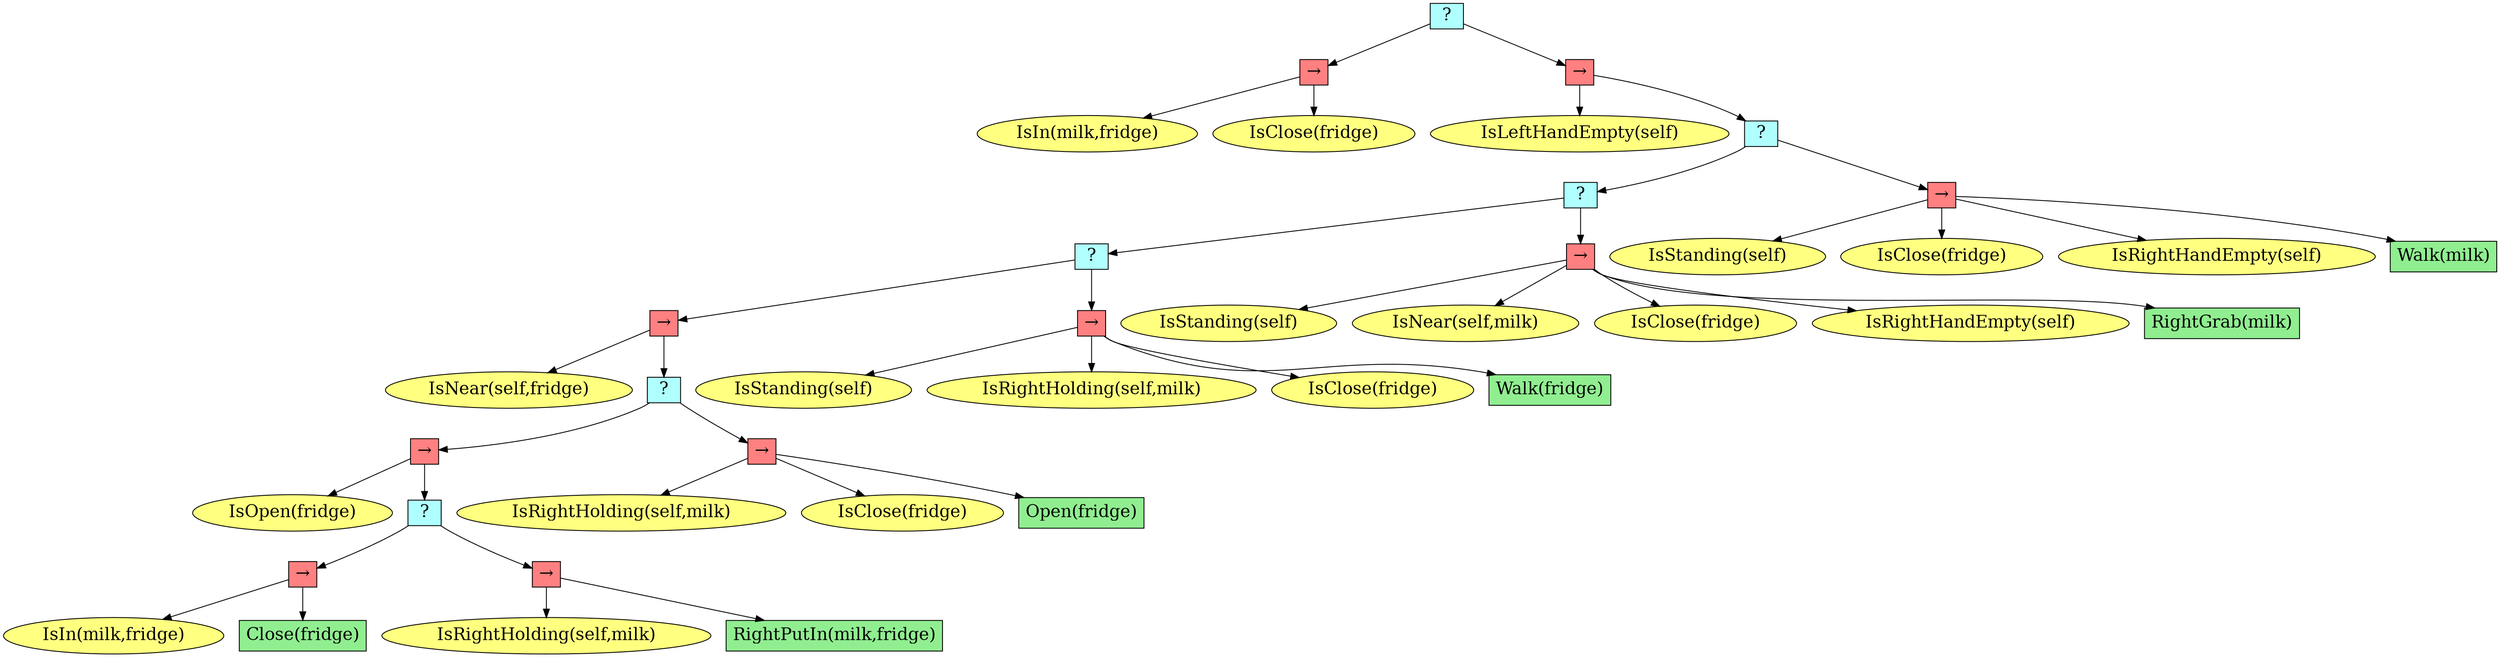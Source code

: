 digraph pastafarianism {
ordering=out;
graph [fontname="times-roman"];
node [fontname="times-roman"];
edge [fontname="times-roman"];
"0ff2f29c-59ca-404a-91df-083d7f1b46c2" [fillcolor="#B0FFFF", fontcolor=black, fontsize=20, height=0.01, label=" ? ", shape=box, style=filled, width=0.01];
"c3eb1a31-4313-4d1c-be7a-06699e86dfc3" [fillcolor="#FF8080", fontcolor=black, fontsize=20, height=0.01, label="&rarr;", shape=box, style=filled, width=0.01];
"0ff2f29c-59ca-404a-91df-083d7f1b46c2" -> "c3eb1a31-4313-4d1c-be7a-06699e86dfc3";
"401156fb-dd53-4c6d-8c5a-5f727b43e193" [fillcolor="#FFFF80", fontcolor=black, fontsize=20, label="IsIn(milk,fridge)", shape=ellipse, style=filled];
"c3eb1a31-4313-4d1c-be7a-06699e86dfc3" -> "401156fb-dd53-4c6d-8c5a-5f727b43e193";
"8f191f82-4836-48e1-b51f-83f53a5484be" [fillcolor="#FFFF80", fontcolor=black, fontsize=20, label="IsClose(fridge)", shape=ellipse, style=filled];
"c3eb1a31-4313-4d1c-be7a-06699e86dfc3" -> "8f191f82-4836-48e1-b51f-83f53a5484be";
"5f762901-cb84-4e6f-96b3-1f6f1cc7e2ce" [fillcolor="#FF8080", fontcolor=black, fontsize=20, height=0.01, label="&rarr;", shape=box, style=filled, width=0.01];
"0ff2f29c-59ca-404a-91df-083d7f1b46c2" -> "5f762901-cb84-4e6f-96b3-1f6f1cc7e2ce";
"1b27dd26-4c40-42d9-aa45-86ad0919f6d0" [fillcolor="#FFFF80", fontcolor=black, fontsize=20, label="IsLeftHandEmpty(self)", shape=ellipse, style=filled];
"5f762901-cb84-4e6f-96b3-1f6f1cc7e2ce" -> "1b27dd26-4c40-42d9-aa45-86ad0919f6d0";
"0fd3e705-dbc1-4725-85dd-41757e824dd5" [fillcolor="#B0FFFF", fontcolor=black, fontsize=20, height=0.01, label=" ? ", shape=box, style=filled, width=0.01];
"5f762901-cb84-4e6f-96b3-1f6f1cc7e2ce" -> "0fd3e705-dbc1-4725-85dd-41757e824dd5";
"685adf4d-1df5-4803-836e-9c69271d6c0b" [fillcolor="#B0FFFF", fontcolor=black, fontsize=20, height=0.01, label=" ? ", shape=box, style=filled, width=0.01];
"0fd3e705-dbc1-4725-85dd-41757e824dd5" -> "685adf4d-1df5-4803-836e-9c69271d6c0b";
"ab850faf-9b66-41be-aaf3-32202649e696" [fillcolor="#B0FFFF", fontcolor=black, fontsize=20, height=0.01, label=" ? ", shape=box, style=filled, width=0.01];
"685adf4d-1df5-4803-836e-9c69271d6c0b" -> "ab850faf-9b66-41be-aaf3-32202649e696";
"b70e05e9-beda-42d8-8840-db8956a49770" [fillcolor="#FF8080", fontcolor=black, fontsize=20, height=0.01, label="&rarr;", shape=box, style=filled, width=0.01];
"ab850faf-9b66-41be-aaf3-32202649e696" -> "b70e05e9-beda-42d8-8840-db8956a49770";
"69596cab-0ec0-4671-ad32-7f65caf12cbc" [fillcolor="#FFFF80", fontcolor=black, fontsize=20, label="IsNear(self,fridge)", shape=ellipse, style=filled];
"b70e05e9-beda-42d8-8840-db8956a49770" -> "69596cab-0ec0-4671-ad32-7f65caf12cbc";
"817ec892-dbf3-4245-bdfb-0e2dbce65e16" [fillcolor="#B0FFFF", fontcolor=black, fontsize=20, height=0.01, label=" ? ", shape=box, style=filled, width=0.01];
"b70e05e9-beda-42d8-8840-db8956a49770" -> "817ec892-dbf3-4245-bdfb-0e2dbce65e16";
"c7af506c-df6f-49f1-9744-16bbf092ebf1" [fillcolor="#FF8080", fontcolor=black, fontsize=20, height=0.01, label="&rarr;", shape=box, style=filled, width=0.01];
"817ec892-dbf3-4245-bdfb-0e2dbce65e16" -> "c7af506c-df6f-49f1-9744-16bbf092ebf1";
"b981520e-1a88-40a8-b967-018bf059b78b" [fillcolor="#FFFF80", fontcolor=black, fontsize=20, label="IsOpen(fridge)", shape=ellipse, style=filled];
"c7af506c-df6f-49f1-9744-16bbf092ebf1" -> "b981520e-1a88-40a8-b967-018bf059b78b";
"7f4b3de4-1c81-4456-8762-7e232778a9d6" [fillcolor="#B0FFFF", fontcolor=black, fontsize=20, height=0.01, label=" ? ", shape=box, style=filled, width=0.01];
"c7af506c-df6f-49f1-9744-16bbf092ebf1" -> "7f4b3de4-1c81-4456-8762-7e232778a9d6";
"da593a9e-6f53-44f1-a4e6-8fd1f084dfba" [fillcolor="#FF8080", fontcolor=black, fontsize=20, height=0.01, label="&rarr;", shape=box, style=filled, width=0.01];
"7f4b3de4-1c81-4456-8762-7e232778a9d6" -> "da593a9e-6f53-44f1-a4e6-8fd1f084dfba";
"a1940e10-a96b-4ae4-89ab-c658bd7961f8" [fillcolor="#FFFF80", fontcolor=black, fontsize=20, label="IsIn(milk,fridge)", shape=ellipse, style=filled];
"da593a9e-6f53-44f1-a4e6-8fd1f084dfba" -> "a1940e10-a96b-4ae4-89ab-c658bd7961f8";
"fd289a88-9152-4d20-8d91-06b38004735f" [fillcolor=lightgreen, fontcolor=black, fontsize=20, label="Close(fridge)", shape=box, style=filled];
"da593a9e-6f53-44f1-a4e6-8fd1f084dfba" -> "fd289a88-9152-4d20-8d91-06b38004735f";
"4563b2f2-75dd-4046-b034-5eb0f02f7e1f" [fillcolor="#FF8080", fontcolor=black, fontsize=20, height=0.01, label="&rarr;", shape=box, style=filled, width=0.01];
"7f4b3de4-1c81-4456-8762-7e232778a9d6" -> "4563b2f2-75dd-4046-b034-5eb0f02f7e1f";
"68ced8db-cd13-47af-8822-065a961b6999" [fillcolor="#FFFF80", fontcolor=black, fontsize=20, label="IsRightHolding(self,milk)", shape=ellipse, style=filled];
"4563b2f2-75dd-4046-b034-5eb0f02f7e1f" -> "68ced8db-cd13-47af-8822-065a961b6999";
"6dbd1de2-cbdd-4cb2-8a7f-d1746c42a6fa" [fillcolor=lightgreen, fontcolor=black, fontsize=20, label="RightPutIn(milk,fridge)", shape=box, style=filled];
"4563b2f2-75dd-4046-b034-5eb0f02f7e1f" -> "6dbd1de2-cbdd-4cb2-8a7f-d1746c42a6fa";
"d0820be3-59bb-4898-a679-fa1df1afa149" [fillcolor="#FF8080", fontcolor=black, fontsize=20, height=0.01, label="&rarr;", shape=box, style=filled, width=0.01];
"817ec892-dbf3-4245-bdfb-0e2dbce65e16" -> "d0820be3-59bb-4898-a679-fa1df1afa149";
"a838ea8b-6305-4949-a590-649f6d9fbccf" [fillcolor="#FFFF80", fontcolor=black, fontsize=20, label="IsRightHolding(self,milk)", shape=ellipse, style=filled];
"d0820be3-59bb-4898-a679-fa1df1afa149" -> "a838ea8b-6305-4949-a590-649f6d9fbccf";
"e21c2ebb-3f09-4d83-8421-b1edd1f13996" [fillcolor="#FFFF80", fontcolor=black, fontsize=20, label="IsClose(fridge)", shape=ellipse, style=filled];
"d0820be3-59bb-4898-a679-fa1df1afa149" -> "e21c2ebb-3f09-4d83-8421-b1edd1f13996";
"3ef00666-3b84-4520-846e-f2b592624518" [fillcolor=lightgreen, fontcolor=black, fontsize=20, label="Open(fridge)", shape=box, style=filled];
"d0820be3-59bb-4898-a679-fa1df1afa149" -> "3ef00666-3b84-4520-846e-f2b592624518";
"9b314b5e-7750-4e94-bbcc-5f23d82e69c0" [fillcolor="#FF8080", fontcolor=black, fontsize=20, height=0.01, label="&rarr;", shape=box, style=filled, width=0.01];
"ab850faf-9b66-41be-aaf3-32202649e696" -> "9b314b5e-7750-4e94-bbcc-5f23d82e69c0";
"59c1613a-b11c-4503-ae8b-3d77b8984d46" [fillcolor="#FFFF80", fontcolor=black, fontsize=20, label="IsStanding(self)", shape=ellipse, style=filled];
"9b314b5e-7750-4e94-bbcc-5f23d82e69c0" -> "59c1613a-b11c-4503-ae8b-3d77b8984d46";
"f864b317-6fd1-43d6-a667-d4da5a1dc3ae" [fillcolor="#FFFF80", fontcolor=black, fontsize=20, label="IsRightHolding(self,milk)", shape=ellipse, style=filled];
"9b314b5e-7750-4e94-bbcc-5f23d82e69c0" -> "f864b317-6fd1-43d6-a667-d4da5a1dc3ae";
"13d9dc1b-8791-4306-a2c7-317abd56e20b" [fillcolor="#FFFF80", fontcolor=black, fontsize=20, label="IsClose(fridge)", shape=ellipse, style=filled];
"9b314b5e-7750-4e94-bbcc-5f23d82e69c0" -> "13d9dc1b-8791-4306-a2c7-317abd56e20b";
"d31b6991-ad59-471a-ab4a-adda00483f11" [fillcolor=lightgreen, fontcolor=black, fontsize=20, label="Walk(fridge)", shape=box, style=filled];
"9b314b5e-7750-4e94-bbcc-5f23d82e69c0" -> "d31b6991-ad59-471a-ab4a-adda00483f11";
"57ce2600-f282-44b9-91f8-8449b9b641ac" [fillcolor="#FF8080", fontcolor=black, fontsize=20, height=0.01, label="&rarr;", shape=box, style=filled, width=0.01];
"685adf4d-1df5-4803-836e-9c69271d6c0b" -> "57ce2600-f282-44b9-91f8-8449b9b641ac";
"b7dd797f-4322-4c73-97fe-657ac742cd75" [fillcolor="#FFFF80", fontcolor=black, fontsize=20, label="IsStanding(self)", shape=ellipse, style=filled];
"57ce2600-f282-44b9-91f8-8449b9b641ac" -> "b7dd797f-4322-4c73-97fe-657ac742cd75";
"9db701c7-01a0-4673-8d5c-7a02c5cde3a6" [fillcolor="#FFFF80", fontcolor=black, fontsize=20, label="IsNear(self,milk)", shape=ellipse, style=filled];
"57ce2600-f282-44b9-91f8-8449b9b641ac" -> "9db701c7-01a0-4673-8d5c-7a02c5cde3a6";
"e22f8a23-3070-4776-8a02-40f4515df3ee" [fillcolor="#FFFF80", fontcolor=black, fontsize=20, label="IsClose(fridge)", shape=ellipse, style=filled];
"57ce2600-f282-44b9-91f8-8449b9b641ac" -> "e22f8a23-3070-4776-8a02-40f4515df3ee";
"76ba2d7a-49b1-4285-9081-1ee9f1537638" [fillcolor="#FFFF80", fontcolor=black, fontsize=20, label="IsRightHandEmpty(self)", shape=ellipse, style=filled];
"57ce2600-f282-44b9-91f8-8449b9b641ac" -> "76ba2d7a-49b1-4285-9081-1ee9f1537638";
"786592c6-c692-4369-b166-f194b1c31be8" [fillcolor=lightgreen, fontcolor=black, fontsize=20, label="RightGrab(milk)", shape=box, style=filled];
"57ce2600-f282-44b9-91f8-8449b9b641ac" -> "786592c6-c692-4369-b166-f194b1c31be8";
"d3045aaa-f122-4e0f-a38e-bea86d0a59ae" [fillcolor="#FF8080", fontcolor=black, fontsize=20, height=0.01, label="&rarr;", shape=box, style=filled, width=0.01];
"0fd3e705-dbc1-4725-85dd-41757e824dd5" -> "d3045aaa-f122-4e0f-a38e-bea86d0a59ae";
"ef1f7859-540e-4bfe-81b8-d060cce4ebba" [fillcolor="#FFFF80", fontcolor=black, fontsize=20, label="IsStanding(self)", shape=ellipse, style=filled];
"d3045aaa-f122-4e0f-a38e-bea86d0a59ae" -> "ef1f7859-540e-4bfe-81b8-d060cce4ebba";
"61d09edc-78b8-4f49-96b7-b09503c78679" [fillcolor="#FFFF80", fontcolor=black, fontsize=20, label="IsClose(fridge)", shape=ellipse, style=filled];
"d3045aaa-f122-4e0f-a38e-bea86d0a59ae" -> "61d09edc-78b8-4f49-96b7-b09503c78679";
"0f492044-505e-48a5-9297-11d9d7005b55" [fillcolor="#FFFF80", fontcolor=black, fontsize=20, label="IsRightHandEmpty(self)", shape=ellipse, style=filled];
"d3045aaa-f122-4e0f-a38e-bea86d0a59ae" -> "0f492044-505e-48a5-9297-11d9d7005b55";
"f0b0ee58-ade6-4736-89fa-31aa492429a0" [fillcolor=lightgreen, fontcolor=black, fontsize=20, label="Walk(milk)", shape=box, style=filled];
"d3045aaa-f122-4e0f-a38e-bea86d0a59ae" -> "f0b0ee58-ade6-4736-89fa-31aa492429a0";
}
